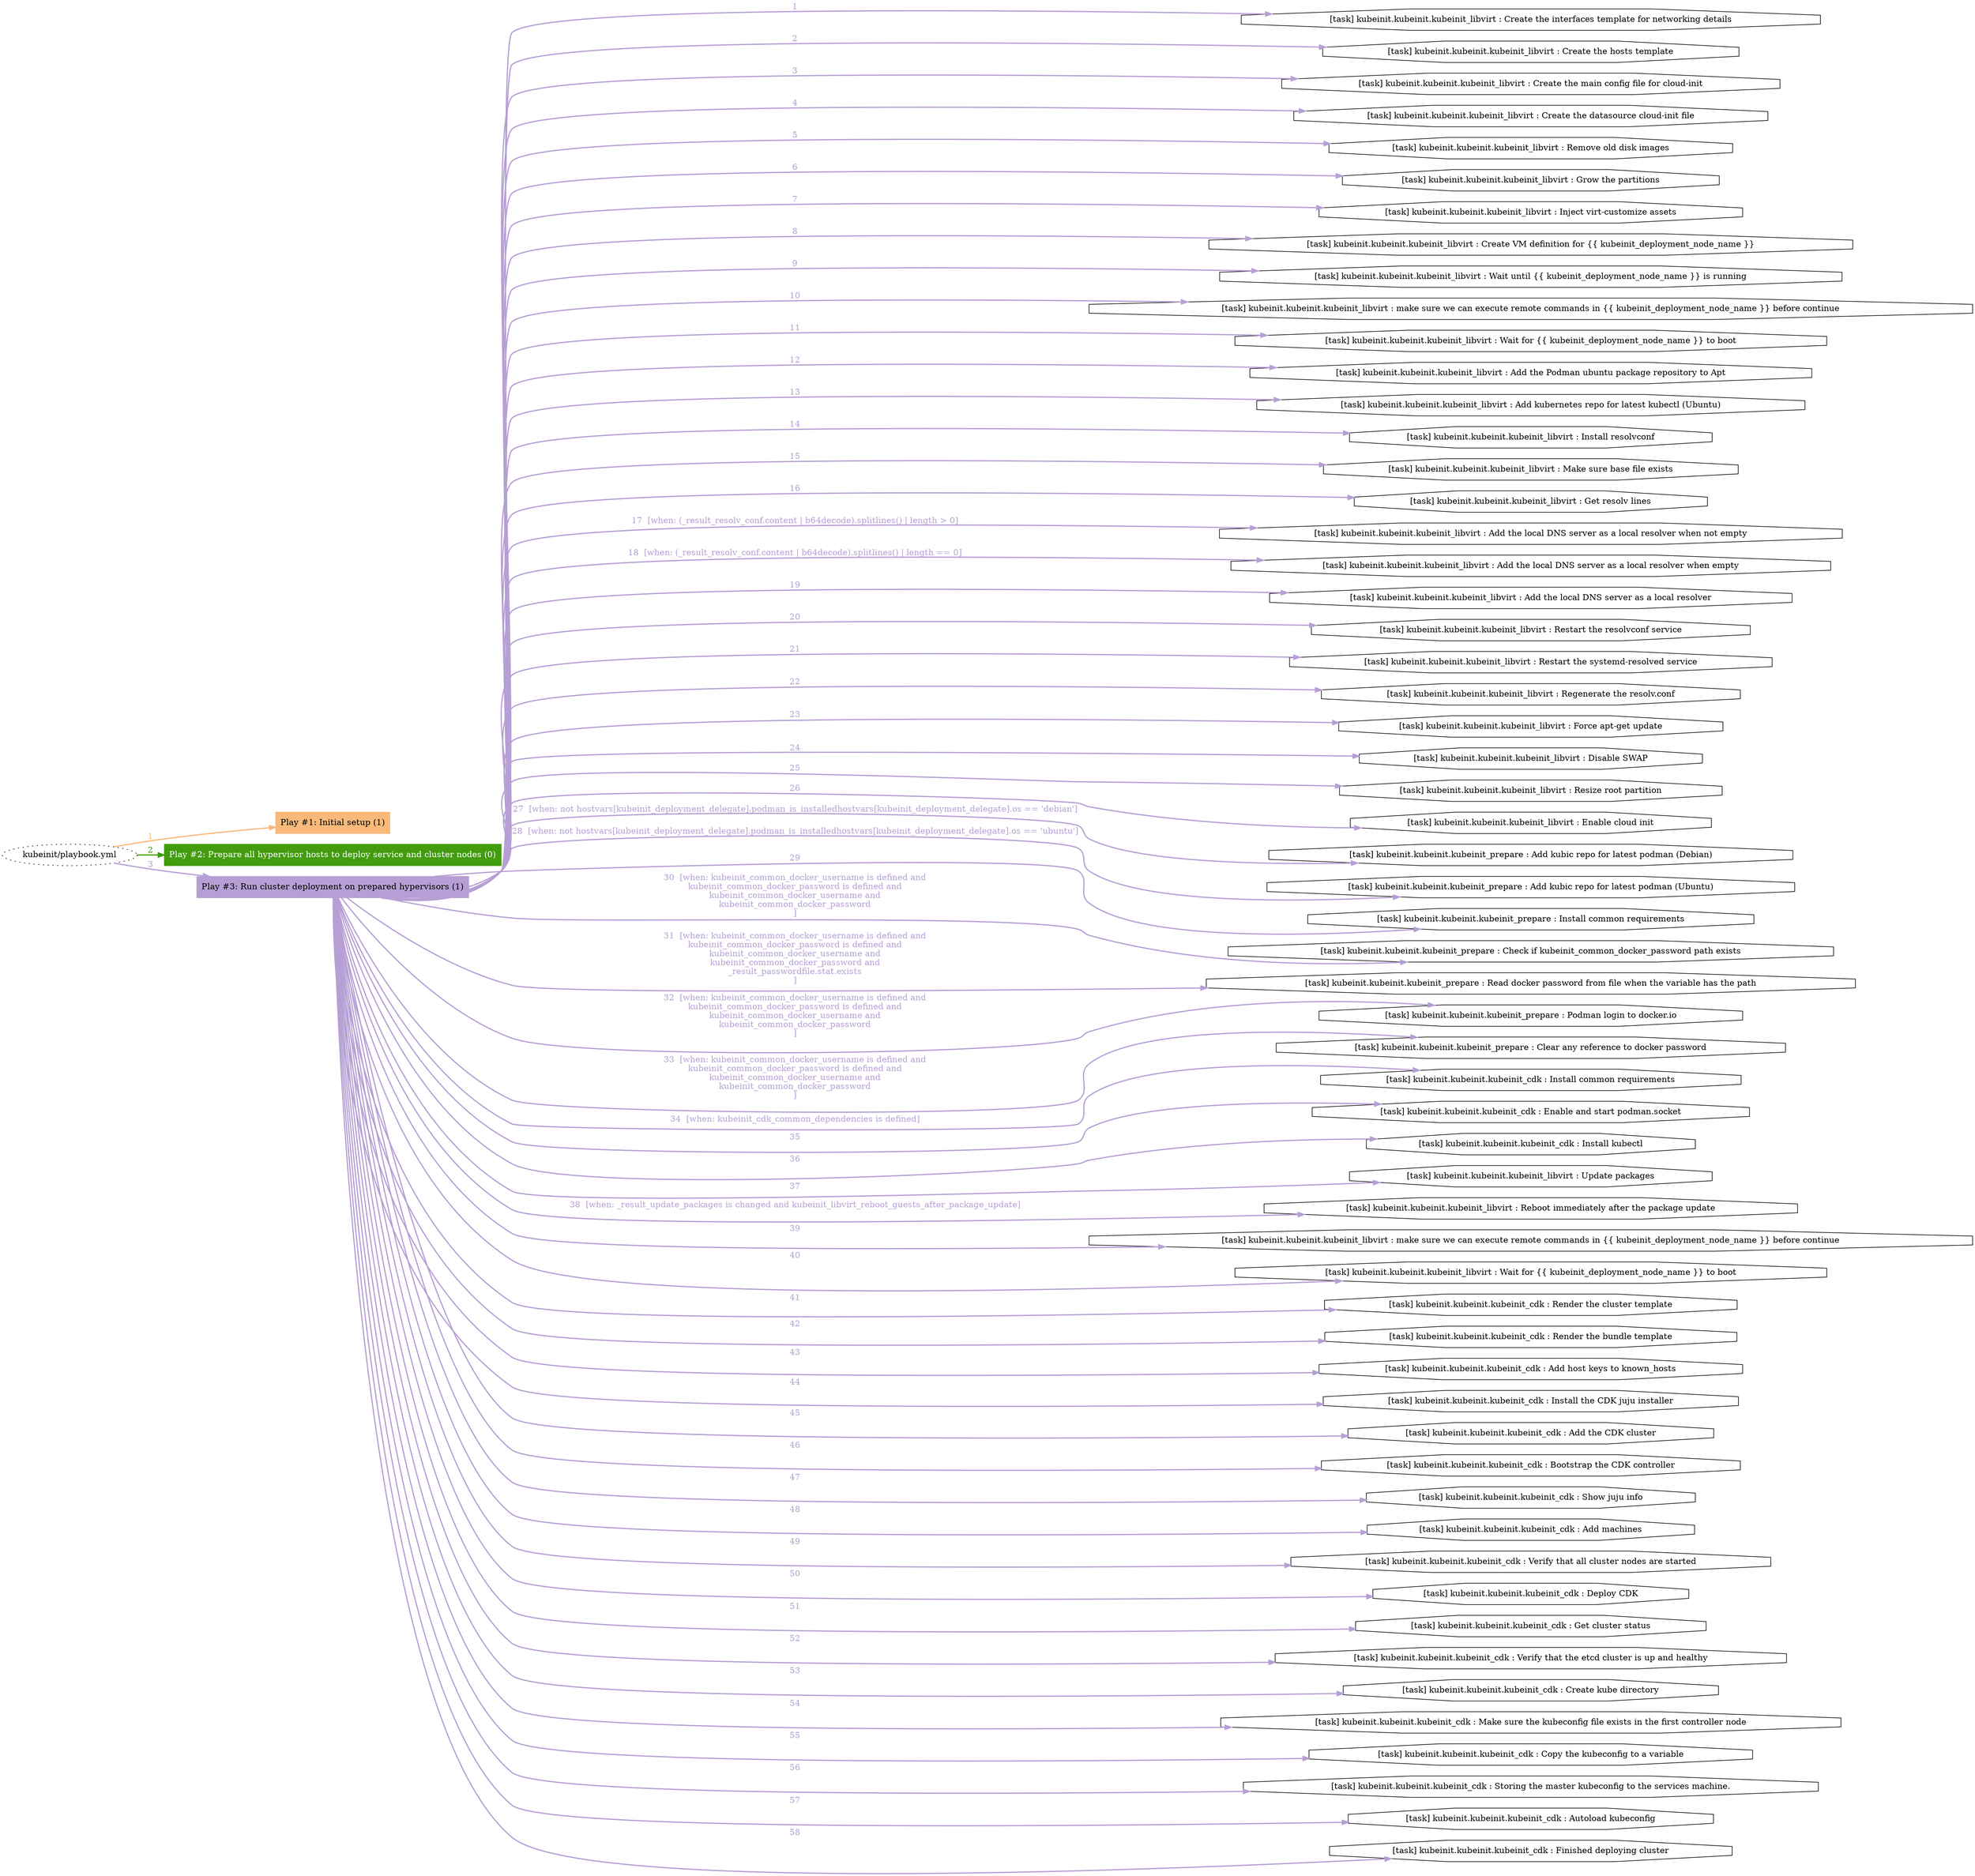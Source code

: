 digraph "kubeinit/playbook.yml "{
	graph [concentrate=true ordering=in rankdir=LR ratio=fill]
	edge [esep=5 sep=10]
	"kubeinit/playbook.yml" [id=root_node style=dotted]
	subgraph "Play #1: Initial setup (1) "{
		"Play #1: Initial setup (1)" [color="#f9b97a" fontcolor="#000000" id="play_7099038f-e3cb-4ed6-b65b-06c858e1b4c8" shape=box style=filled tooltip=localhost]
		"kubeinit/playbook.yml" -> "Play #1: Initial setup (1)" [label=1 color="#f9b97a" fontcolor="#f9b97a" id="edge_dd553c47-32a8-4d61-a279-9de6e48e809a" style=bold]
	}
	subgraph "Play #2: Prepare all hypervisor hosts to deploy service and cluster nodes (0) "{
		"Play #2: Prepare all hypervisor hosts to deploy service and cluster nodes (0)" [color="#429c0e" fontcolor="#ffffff" id="play_b60f634b-2718-4ec8-b562-134e17b9dd5f" shape=box style=filled tooltip=""]
		"kubeinit/playbook.yml" -> "Play #2: Prepare all hypervisor hosts to deploy service and cluster nodes (0)" [label=2 color="#429c0e" fontcolor="#429c0e" id="edge_7d49c2cb-254f-45cc-a707-e5f518ac19ca" style=bold]
	}
	subgraph "Play #3: Run cluster deployment on prepared hypervisors (1) "{
		"Play #3: Run cluster deployment on prepared hypervisors (1)" [color="#b69fd4" fontcolor="#000000" id="play_3f349edd-c49e-41f3-99ce-4b90f6707cfd" shape=box style=filled tooltip=localhost]
		"kubeinit/playbook.yml" -> "Play #3: Run cluster deployment on prepared hypervisors (1)" [label=3 color="#b69fd4" fontcolor="#b69fd4" id="edge_c6f66e46-4634-49fa-9c6a-bd8e7b1d3bfc" style=bold]
		"task_80329baf-7b2d-4b1d-aa0a-19e641762773" [label="[task] kubeinit.kubeinit.kubeinit_libvirt : Create the interfaces template for networking details" id="task_80329baf-7b2d-4b1d-aa0a-19e641762773" shape=octagon tooltip="[task] kubeinit.kubeinit.kubeinit_libvirt : Create the interfaces template for networking details"]
		"Play #3: Run cluster deployment on prepared hypervisors (1)" -> "task_80329baf-7b2d-4b1d-aa0a-19e641762773" [label=1 color="#b69fd4" fontcolor="#b69fd4" id="edge_6a40c7b5-0042-4aee-9ddb-a06c20238420" style=bold]
		"task_c6095f5b-6545-46eb-b0a7-6b13ae86b852" [label="[task] kubeinit.kubeinit.kubeinit_libvirt : Create the hosts template" id="task_c6095f5b-6545-46eb-b0a7-6b13ae86b852" shape=octagon tooltip="[task] kubeinit.kubeinit.kubeinit_libvirt : Create the hosts template"]
		"Play #3: Run cluster deployment on prepared hypervisors (1)" -> "task_c6095f5b-6545-46eb-b0a7-6b13ae86b852" [label=2 color="#b69fd4" fontcolor="#b69fd4" id="edge_698fb186-909c-46d0-be60-d10e881b4384" style=bold]
		"task_3590d9f9-43e7-44e3-9454-8e0dcf039ee3" [label="[task] kubeinit.kubeinit.kubeinit_libvirt : Create the main config file for cloud-init" id="task_3590d9f9-43e7-44e3-9454-8e0dcf039ee3" shape=octagon tooltip="[task] kubeinit.kubeinit.kubeinit_libvirt : Create the main config file for cloud-init"]
		"Play #3: Run cluster deployment on prepared hypervisors (1)" -> "task_3590d9f9-43e7-44e3-9454-8e0dcf039ee3" [label=3 color="#b69fd4" fontcolor="#b69fd4" id="edge_68d4a91d-fc86-41d1-bcbf-80ae0037d073" style=bold]
		"task_794e2794-a42b-4b74-b44c-2c219eeb16f3" [label="[task] kubeinit.kubeinit.kubeinit_libvirt : Create the datasource cloud-init file" id="task_794e2794-a42b-4b74-b44c-2c219eeb16f3" shape=octagon tooltip="[task] kubeinit.kubeinit.kubeinit_libvirt : Create the datasource cloud-init file"]
		"Play #3: Run cluster deployment on prepared hypervisors (1)" -> "task_794e2794-a42b-4b74-b44c-2c219eeb16f3" [label=4 color="#b69fd4" fontcolor="#b69fd4" id="edge_4cf2a737-900a-4196-ab08-eb8cdc254d43" style=bold]
		"task_e590a851-ebe5-4a7f-9983-7940e0299f2a" [label="[task] kubeinit.kubeinit.kubeinit_libvirt : Remove old disk images" id="task_e590a851-ebe5-4a7f-9983-7940e0299f2a" shape=octagon tooltip="[task] kubeinit.kubeinit.kubeinit_libvirt : Remove old disk images"]
		"Play #3: Run cluster deployment on prepared hypervisors (1)" -> "task_e590a851-ebe5-4a7f-9983-7940e0299f2a" [label=5 color="#b69fd4" fontcolor="#b69fd4" id="edge_1ae2cf40-57ee-4988-9c6b-dfdf57dfbe1a" style=bold]
		"task_e138b552-aa10-4581-8cff-eb70965d9b67" [label="[task] kubeinit.kubeinit.kubeinit_libvirt : Grow the partitions" id="task_e138b552-aa10-4581-8cff-eb70965d9b67" shape=octagon tooltip="[task] kubeinit.kubeinit.kubeinit_libvirt : Grow the partitions"]
		"Play #3: Run cluster deployment on prepared hypervisors (1)" -> "task_e138b552-aa10-4581-8cff-eb70965d9b67" [label=6 color="#b69fd4" fontcolor="#b69fd4" id="edge_cc02fe33-a42c-45ea-b61e-86b8bb9eee58" style=bold]
		"task_c3703d60-5760-4384-8f23-b7742b142360" [label="[task] kubeinit.kubeinit.kubeinit_libvirt : Inject virt-customize assets" id="task_c3703d60-5760-4384-8f23-b7742b142360" shape=octagon tooltip="[task] kubeinit.kubeinit.kubeinit_libvirt : Inject virt-customize assets"]
		"Play #3: Run cluster deployment on prepared hypervisors (1)" -> "task_c3703d60-5760-4384-8f23-b7742b142360" [label=7 color="#b69fd4" fontcolor="#b69fd4" id="edge_a4ba41ba-653d-4e01-9456-d4d27e4e5cc6" style=bold]
		"task_9348d1fc-b2e7-44db-bc3b-8d11ba93bef3" [label="[task] kubeinit.kubeinit.kubeinit_libvirt : Create VM definition for {{ kubeinit_deployment_node_name }}" id="task_9348d1fc-b2e7-44db-bc3b-8d11ba93bef3" shape=octagon tooltip="[task] kubeinit.kubeinit.kubeinit_libvirt : Create VM definition for {{ kubeinit_deployment_node_name }}"]
		"Play #3: Run cluster deployment on prepared hypervisors (1)" -> "task_9348d1fc-b2e7-44db-bc3b-8d11ba93bef3" [label=8 color="#b69fd4" fontcolor="#b69fd4" id="edge_e1e0b90c-d466-4fb2-9d38-07784bf70f3f" style=bold]
		"task_b3279fe9-5a31-481e-b6a1-a6d326b3b5b7" [label="[task] kubeinit.kubeinit.kubeinit_libvirt : Wait until {{ kubeinit_deployment_node_name }} is running" id="task_b3279fe9-5a31-481e-b6a1-a6d326b3b5b7" shape=octagon tooltip="[task] kubeinit.kubeinit.kubeinit_libvirt : Wait until {{ kubeinit_deployment_node_name }} is running"]
		"Play #3: Run cluster deployment on prepared hypervisors (1)" -> "task_b3279fe9-5a31-481e-b6a1-a6d326b3b5b7" [label=9 color="#b69fd4" fontcolor="#b69fd4" id="edge_7d40521b-0829-43c1-903f-abbe3e19f379" style=bold]
		"task_ddb12881-4132-4a20-982e-c7c5fe89844f" [label="[task] kubeinit.kubeinit.kubeinit_libvirt : make sure we can execute remote commands in {{ kubeinit_deployment_node_name }} before continue" id="task_ddb12881-4132-4a20-982e-c7c5fe89844f" shape=octagon tooltip="[task] kubeinit.kubeinit.kubeinit_libvirt : make sure we can execute remote commands in {{ kubeinit_deployment_node_name }} before continue"]
		"Play #3: Run cluster deployment on prepared hypervisors (1)" -> "task_ddb12881-4132-4a20-982e-c7c5fe89844f" [label=10 color="#b69fd4" fontcolor="#b69fd4" id="edge_e28fc183-f0d1-40b3-8de3-7a9f738f292e" style=bold]
		"task_9398495e-49f1-47ab-96a8-1258f62e8bb2" [label="[task] kubeinit.kubeinit.kubeinit_libvirt : Wait for {{ kubeinit_deployment_node_name }} to boot" id="task_9398495e-49f1-47ab-96a8-1258f62e8bb2" shape=octagon tooltip="[task] kubeinit.kubeinit.kubeinit_libvirt : Wait for {{ kubeinit_deployment_node_name }} to boot"]
		"Play #3: Run cluster deployment on prepared hypervisors (1)" -> "task_9398495e-49f1-47ab-96a8-1258f62e8bb2" [label=11 color="#b69fd4" fontcolor="#b69fd4" id="edge_8d7988c3-ea7f-476a-b6d5-a69a688fdd20" style=bold]
		"task_21485384-069b-4a72-837f-db36f6554cde" [label="[task] kubeinit.kubeinit.kubeinit_libvirt : Add the Podman ubuntu package repository to Apt" id="task_21485384-069b-4a72-837f-db36f6554cde" shape=octagon tooltip="[task] kubeinit.kubeinit.kubeinit_libvirt : Add the Podman ubuntu package repository to Apt"]
		"Play #3: Run cluster deployment on prepared hypervisors (1)" -> "task_21485384-069b-4a72-837f-db36f6554cde" [label=12 color="#b69fd4" fontcolor="#b69fd4" id="edge_b3bcb721-a18d-4e12-a65e-06963b295381" style=bold]
		"task_5d29633e-866a-4fc0-a6f4-d8a5f1eca911" [label="[task] kubeinit.kubeinit.kubeinit_libvirt : Add kubernetes repo for latest kubectl (Ubuntu)" id="task_5d29633e-866a-4fc0-a6f4-d8a5f1eca911" shape=octagon tooltip="[task] kubeinit.kubeinit.kubeinit_libvirt : Add kubernetes repo for latest kubectl (Ubuntu)"]
		"Play #3: Run cluster deployment on prepared hypervisors (1)" -> "task_5d29633e-866a-4fc0-a6f4-d8a5f1eca911" [label=13 color="#b69fd4" fontcolor="#b69fd4" id="edge_961caa05-d670-4576-95c5-a318c0df87f2" style=bold]
		"task_3319f1ca-c302-4e39-90ed-e21f810c8a3a" [label="[task] kubeinit.kubeinit.kubeinit_libvirt : Install resolvconf" id="task_3319f1ca-c302-4e39-90ed-e21f810c8a3a" shape=octagon tooltip="[task] kubeinit.kubeinit.kubeinit_libvirt : Install resolvconf"]
		"Play #3: Run cluster deployment on prepared hypervisors (1)" -> "task_3319f1ca-c302-4e39-90ed-e21f810c8a3a" [label=14 color="#b69fd4" fontcolor="#b69fd4" id="edge_ded17913-5289-492f-8c7c-2dcb213ef4b1" style=bold]
		"task_1e602ff5-832d-4af0-a602-514054bfafb7" [label="[task] kubeinit.kubeinit.kubeinit_libvirt : Make sure base file exists" id="task_1e602ff5-832d-4af0-a602-514054bfafb7" shape=octagon tooltip="[task] kubeinit.kubeinit.kubeinit_libvirt : Make sure base file exists"]
		"Play #3: Run cluster deployment on prepared hypervisors (1)" -> "task_1e602ff5-832d-4af0-a602-514054bfafb7" [label=15 color="#b69fd4" fontcolor="#b69fd4" id="edge_7a4ba71e-0063-46f2-bc75-09e7230a0ed9" style=bold]
		"task_fca469c9-c0c7-418a-947a-31eb0bd273d7" [label="[task] kubeinit.kubeinit.kubeinit_libvirt : Get resolv lines" id="task_fca469c9-c0c7-418a-947a-31eb0bd273d7" shape=octagon tooltip="[task] kubeinit.kubeinit.kubeinit_libvirt : Get resolv lines"]
		"Play #3: Run cluster deployment on prepared hypervisors (1)" -> "task_fca469c9-c0c7-418a-947a-31eb0bd273d7" [label=16 color="#b69fd4" fontcolor="#b69fd4" id="edge_1c70e584-9fe5-40a2-8f01-9cef968eaad0" style=bold]
		"task_0bac8105-d58b-461b-8989-35c94a1cf0a4" [label="[task] kubeinit.kubeinit.kubeinit_libvirt : Add the local DNS server as a local resolver when not empty" id="task_0bac8105-d58b-461b-8989-35c94a1cf0a4" shape=octagon tooltip="[task] kubeinit.kubeinit.kubeinit_libvirt : Add the local DNS server as a local resolver when not empty"]
		"Play #3: Run cluster deployment on prepared hypervisors (1)" -> "task_0bac8105-d58b-461b-8989-35c94a1cf0a4" [label="17  [when: (_result_resolv_conf.content | b64decode).splitlines() | length > 0]" color="#b69fd4" fontcolor="#b69fd4" id="edge_c6324768-6193-403e-99a9-702867a93c07" style=bold]
		"task_cd7fe382-e6d9-457f-bf7b-5402f7d26def" [label="[task] kubeinit.kubeinit.kubeinit_libvirt : Add the local DNS server as a local resolver when empty" id="task_cd7fe382-e6d9-457f-bf7b-5402f7d26def" shape=octagon tooltip="[task] kubeinit.kubeinit.kubeinit_libvirt : Add the local DNS server as a local resolver when empty"]
		"Play #3: Run cluster deployment on prepared hypervisors (1)" -> "task_cd7fe382-e6d9-457f-bf7b-5402f7d26def" [label="18  [when: (_result_resolv_conf.content | b64decode).splitlines() | length == 0]" color="#b69fd4" fontcolor="#b69fd4" id="edge_022b8c71-450e-4b81-b0ca-5755f26a37fd" style=bold]
		"task_42f8f668-1344-4496-8869-6231aa715f16" [label="[task] kubeinit.kubeinit.kubeinit_libvirt : Add the local DNS server as a local resolver" id="task_42f8f668-1344-4496-8869-6231aa715f16" shape=octagon tooltip="[task] kubeinit.kubeinit.kubeinit_libvirt : Add the local DNS server as a local resolver"]
		"Play #3: Run cluster deployment on prepared hypervisors (1)" -> "task_42f8f668-1344-4496-8869-6231aa715f16" [label=19 color="#b69fd4" fontcolor="#b69fd4" id="edge_9918ba77-6aa8-47d0-b2b6-5d8eba299d9b" style=bold]
		"task_678e7a60-b64e-43a5-8cfe-99804f3680ad" [label="[task] kubeinit.kubeinit.kubeinit_libvirt : Restart the resolvconf service" id="task_678e7a60-b64e-43a5-8cfe-99804f3680ad" shape=octagon tooltip="[task] kubeinit.kubeinit.kubeinit_libvirt : Restart the resolvconf service"]
		"Play #3: Run cluster deployment on prepared hypervisors (1)" -> "task_678e7a60-b64e-43a5-8cfe-99804f3680ad" [label=20 color="#b69fd4" fontcolor="#b69fd4" id="edge_2de4f02d-c96f-4238-bce8-c3539995630d" style=bold]
		"task_a50e8303-a938-4d7c-bce1-98d9c606bd5b" [label="[task] kubeinit.kubeinit.kubeinit_libvirt : Restart the systemd-resolved service" id="task_a50e8303-a938-4d7c-bce1-98d9c606bd5b" shape=octagon tooltip="[task] kubeinit.kubeinit.kubeinit_libvirt : Restart the systemd-resolved service"]
		"Play #3: Run cluster deployment on prepared hypervisors (1)" -> "task_a50e8303-a938-4d7c-bce1-98d9c606bd5b" [label=21 color="#b69fd4" fontcolor="#b69fd4" id="edge_b0f5bb94-8cb4-4e6c-86cf-d896a996b355" style=bold]
		"task_09174f17-406e-4f9a-babd-2562faaff013" [label="[task] kubeinit.kubeinit.kubeinit_libvirt : Regenerate the resolv.conf" id="task_09174f17-406e-4f9a-babd-2562faaff013" shape=octagon tooltip="[task] kubeinit.kubeinit.kubeinit_libvirt : Regenerate the resolv.conf"]
		"Play #3: Run cluster deployment on prepared hypervisors (1)" -> "task_09174f17-406e-4f9a-babd-2562faaff013" [label=22 color="#b69fd4" fontcolor="#b69fd4" id="edge_74ecd370-d46b-4ed6-807b-7107ea3a4daa" style=bold]
		"task_9abb7675-2e81-42e4-8bd6-b1f226d9f244" [label="[task] kubeinit.kubeinit.kubeinit_libvirt : Force apt-get update" id="task_9abb7675-2e81-42e4-8bd6-b1f226d9f244" shape=octagon tooltip="[task] kubeinit.kubeinit.kubeinit_libvirt : Force apt-get update"]
		"Play #3: Run cluster deployment on prepared hypervisors (1)" -> "task_9abb7675-2e81-42e4-8bd6-b1f226d9f244" [label=23 color="#b69fd4" fontcolor="#b69fd4" id="edge_94a4f185-1623-4b8f-ab9c-787ea1c6593a" style=bold]
		"task_6927f71d-0f0b-4e8d-b605-c82f7626c804" [label="[task] kubeinit.kubeinit.kubeinit_libvirt : Disable SWAP" id="task_6927f71d-0f0b-4e8d-b605-c82f7626c804" shape=octagon tooltip="[task] kubeinit.kubeinit.kubeinit_libvirt : Disable SWAP"]
		"Play #3: Run cluster deployment on prepared hypervisors (1)" -> "task_6927f71d-0f0b-4e8d-b605-c82f7626c804" [label=24 color="#b69fd4" fontcolor="#b69fd4" id="edge_0498361e-db0a-4a3d-a63b-cee7cd8f0a5e" style=bold]
		"task_7e1618e9-3221-4ae1-beec-af910199d809" [label="[task] kubeinit.kubeinit.kubeinit_libvirt : Resize root partition" id="task_7e1618e9-3221-4ae1-beec-af910199d809" shape=octagon tooltip="[task] kubeinit.kubeinit.kubeinit_libvirt : Resize root partition"]
		"Play #3: Run cluster deployment on prepared hypervisors (1)" -> "task_7e1618e9-3221-4ae1-beec-af910199d809" [label=25 color="#b69fd4" fontcolor="#b69fd4" id="edge_b2f25ac0-a016-4eef-8516-fbc345e73222" style=bold]
		"task_4919e7ff-cb72-4150-9980-c6cc73efa891" [label="[task] kubeinit.kubeinit.kubeinit_libvirt : Enable cloud init" id="task_4919e7ff-cb72-4150-9980-c6cc73efa891" shape=octagon tooltip="[task] kubeinit.kubeinit.kubeinit_libvirt : Enable cloud init"]
		"Play #3: Run cluster deployment on prepared hypervisors (1)" -> "task_4919e7ff-cb72-4150-9980-c6cc73efa891" [label=26 color="#b69fd4" fontcolor="#b69fd4" id="edge_f799e7d0-e700-4e54-967d-42f52e8bf0de" style=bold]
		"task_85c94d7f-f6b3-47e5-ab53-d907685d73f7" [label="[task] kubeinit.kubeinit.kubeinit_prepare : Add kubic repo for latest podman (Debian)" id="task_85c94d7f-f6b3-47e5-ab53-d907685d73f7" shape=octagon tooltip="[task] kubeinit.kubeinit.kubeinit_prepare : Add kubic repo for latest podman (Debian)"]
		"Play #3: Run cluster deployment on prepared hypervisors (1)" -> "task_85c94d7f-f6b3-47e5-ab53-d907685d73f7" [label="27  [when: not hostvars[kubeinit_deployment_delegate].podman_is_installedhostvars[kubeinit_deployment_delegate].os == 'debian']" color="#b69fd4" fontcolor="#b69fd4" id="edge_a45ef9db-2c8b-4fed-a446-86c0c304f393" style=bold]
		"task_9302d342-67ba-448c-9b44-dc905e10a584" [label="[task] kubeinit.kubeinit.kubeinit_prepare : Add kubic repo for latest podman (Ubuntu)" id="task_9302d342-67ba-448c-9b44-dc905e10a584" shape=octagon tooltip="[task] kubeinit.kubeinit.kubeinit_prepare : Add kubic repo for latest podman (Ubuntu)"]
		"Play #3: Run cluster deployment on prepared hypervisors (1)" -> "task_9302d342-67ba-448c-9b44-dc905e10a584" [label="28  [when: not hostvars[kubeinit_deployment_delegate].podman_is_installedhostvars[kubeinit_deployment_delegate].os == 'ubuntu']" color="#b69fd4" fontcolor="#b69fd4" id="edge_bfee3f29-69f7-4c46-b92b-ff336d9e7af1" style=bold]
		"task_9b0bf0a0-a9de-49e5-8b3d-fac5df82345a" [label="[task] kubeinit.kubeinit.kubeinit_prepare : Install common requirements" id="task_9b0bf0a0-a9de-49e5-8b3d-fac5df82345a" shape=octagon tooltip="[task] kubeinit.kubeinit.kubeinit_prepare : Install common requirements"]
		"Play #3: Run cluster deployment on prepared hypervisors (1)" -> "task_9b0bf0a0-a9de-49e5-8b3d-fac5df82345a" [label=29 color="#b69fd4" fontcolor="#b69fd4" id="edge_310c3a23-59f3-41ec-915b-9a2d1632015f" style=bold]
		"task_94a05a4e-6940-4d95-8ca1-892192c5733f" [label="[task] kubeinit.kubeinit.kubeinit_prepare : Check if kubeinit_common_docker_password path exists" id="task_94a05a4e-6940-4d95-8ca1-892192c5733f" shape=octagon tooltip="[task] kubeinit.kubeinit.kubeinit_prepare : Check if kubeinit_common_docker_password path exists"]
		"Play #3: Run cluster deployment on prepared hypervisors (1)" -> "task_94a05a4e-6940-4d95-8ca1-892192c5733f" [label="30  [when: kubeinit_common_docker_username is defined and
kubeinit_common_docker_password is defined and
kubeinit_common_docker_username and
kubeinit_common_docker_password
]" color="#b69fd4" fontcolor="#b69fd4" id="edge_e96688c2-4c11-4026-afbd-9b56f9c56091" style=bold]
		"task_1d66143e-62b8-4950-b1bb-ba714f54f73b" [label="[task] kubeinit.kubeinit.kubeinit_prepare : Read docker password from file when the variable has the path" id="task_1d66143e-62b8-4950-b1bb-ba714f54f73b" shape=octagon tooltip="[task] kubeinit.kubeinit.kubeinit_prepare : Read docker password from file when the variable has the path"]
		"Play #3: Run cluster deployment on prepared hypervisors (1)" -> "task_1d66143e-62b8-4950-b1bb-ba714f54f73b" [label="31  [when: kubeinit_common_docker_username is defined and
kubeinit_common_docker_password is defined and
kubeinit_common_docker_username and
kubeinit_common_docker_password and
_result_passwordfile.stat.exists
]" color="#b69fd4" fontcolor="#b69fd4" id="edge_27734f77-bca7-4a08-842c-ef7b1ccf27e0" style=bold]
		"task_5496e6ab-9651-4acd-a72d-326d061663c6" [label="[task] kubeinit.kubeinit.kubeinit_prepare : Podman login to docker.io" id="task_5496e6ab-9651-4acd-a72d-326d061663c6" shape=octagon tooltip="[task] kubeinit.kubeinit.kubeinit_prepare : Podman login to docker.io"]
		"Play #3: Run cluster deployment on prepared hypervisors (1)" -> "task_5496e6ab-9651-4acd-a72d-326d061663c6" [label="32  [when: kubeinit_common_docker_username is defined and
kubeinit_common_docker_password is defined and
kubeinit_common_docker_username and
kubeinit_common_docker_password
]" color="#b69fd4" fontcolor="#b69fd4" id="edge_72a61eca-5d46-4111-8a0d-24298a1fd56a" style=bold]
		"task_cdd0f997-1761-4259-bb88-55b854a4e338" [label="[task] kubeinit.kubeinit.kubeinit_prepare : Clear any reference to docker password" id="task_cdd0f997-1761-4259-bb88-55b854a4e338" shape=octagon tooltip="[task] kubeinit.kubeinit.kubeinit_prepare : Clear any reference to docker password"]
		"Play #3: Run cluster deployment on prepared hypervisors (1)" -> "task_cdd0f997-1761-4259-bb88-55b854a4e338" [label="33  [when: kubeinit_common_docker_username is defined and
kubeinit_common_docker_password is defined and
kubeinit_common_docker_username and
kubeinit_common_docker_password
]" color="#b69fd4" fontcolor="#b69fd4" id="edge_0db2cb57-64c7-4b6f-9a99-5434df70bd11" style=bold]
		"task_d689be80-cb80-4ba6-b5dc-810c2de6e4ce" [label="[task] kubeinit.kubeinit.kubeinit_cdk : Install common requirements" id="task_d689be80-cb80-4ba6-b5dc-810c2de6e4ce" shape=octagon tooltip="[task] kubeinit.kubeinit.kubeinit_cdk : Install common requirements"]
		"Play #3: Run cluster deployment on prepared hypervisors (1)" -> "task_d689be80-cb80-4ba6-b5dc-810c2de6e4ce" [label="34  [when: kubeinit_cdk_common_dependencies is defined]" color="#b69fd4" fontcolor="#b69fd4" id="edge_3ce94055-0046-4390-a779-566c1a42a966" style=bold]
		"task_40789929-68ec-43f2-aa68-7171117866a4" [label="[task] kubeinit.kubeinit.kubeinit_cdk : Enable and start podman.socket" id="task_40789929-68ec-43f2-aa68-7171117866a4" shape=octagon tooltip="[task] kubeinit.kubeinit.kubeinit_cdk : Enable and start podman.socket"]
		"Play #3: Run cluster deployment on prepared hypervisors (1)" -> "task_40789929-68ec-43f2-aa68-7171117866a4" [label=35 color="#b69fd4" fontcolor="#b69fd4" id="edge_ad95d7f3-fa66-420b-8933-031f293a1107" style=bold]
		"task_33570cec-8620-4147-938c-b4e995e77e01" [label="[task] kubeinit.kubeinit.kubeinit_cdk : Install kubectl" id="task_33570cec-8620-4147-938c-b4e995e77e01" shape=octagon tooltip="[task] kubeinit.kubeinit.kubeinit_cdk : Install kubectl"]
		"Play #3: Run cluster deployment on prepared hypervisors (1)" -> "task_33570cec-8620-4147-938c-b4e995e77e01" [label=36 color="#b69fd4" fontcolor="#b69fd4" id="edge_72de485e-c4a5-4356-9bd1-d2eb833a7970" style=bold]
		"task_6758ce1f-abab-462f-b586-e988a13718ac" [label="[task] kubeinit.kubeinit.kubeinit_libvirt : Update packages" id="task_6758ce1f-abab-462f-b586-e988a13718ac" shape=octagon tooltip="[task] kubeinit.kubeinit.kubeinit_libvirt : Update packages"]
		"Play #3: Run cluster deployment on prepared hypervisors (1)" -> "task_6758ce1f-abab-462f-b586-e988a13718ac" [label=37 color="#b69fd4" fontcolor="#b69fd4" id="edge_8d67973c-2479-4f18-9981-bdd953926a2b" style=bold]
		"task_f1ebd763-bb55-4232-a961-d72a3d76fc6c" [label="[task] kubeinit.kubeinit.kubeinit_libvirt : Reboot immediately after the package update" id="task_f1ebd763-bb55-4232-a961-d72a3d76fc6c" shape=octagon tooltip="[task] kubeinit.kubeinit.kubeinit_libvirt : Reboot immediately after the package update"]
		"Play #3: Run cluster deployment on prepared hypervisors (1)" -> "task_f1ebd763-bb55-4232-a961-d72a3d76fc6c" [label="38  [when: _result_update_packages is changed and kubeinit_libvirt_reboot_guests_after_package_update]" color="#b69fd4" fontcolor="#b69fd4" id="edge_14009dcc-87de-4f79-965e-edaad0da3339" style=bold]
		"task_d5e78ff3-991f-4a2e-a2a2-39290f45f28e" [label="[task] kubeinit.kubeinit.kubeinit_libvirt : make sure we can execute remote commands in {{ kubeinit_deployment_node_name }} before continue" id="task_d5e78ff3-991f-4a2e-a2a2-39290f45f28e" shape=octagon tooltip="[task] kubeinit.kubeinit.kubeinit_libvirt : make sure we can execute remote commands in {{ kubeinit_deployment_node_name }} before continue"]
		"Play #3: Run cluster deployment on prepared hypervisors (1)" -> "task_d5e78ff3-991f-4a2e-a2a2-39290f45f28e" [label=39 color="#b69fd4" fontcolor="#b69fd4" id="edge_cdc27011-7cfe-42f0-9395-dde818ecece8" style=bold]
		"task_87494f8b-37c6-4cf3-88f8-319ffaf133e8" [label="[task] kubeinit.kubeinit.kubeinit_libvirt : Wait for {{ kubeinit_deployment_node_name }} to boot" id="task_87494f8b-37c6-4cf3-88f8-319ffaf133e8" shape=octagon tooltip="[task] kubeinit.kubeinit.kubeinit_libvirt : Wait for {{ kubeinit_deployment_node_name }} to boot"]
		"Play #3: Run cluster deployment on prepared hypervisors (1)" -> "task_87494f8b-37c6-4cf3-88f8-319ffaf133e8" [label=40 color="#b69fd4" fontcolor="#b69fd4" id="edge_d9561bb6-e586-402f-8a68-4c22f9a00afd" style=bold]
		"task_101e5339-e6c2-4309-97af-983246904cb1" [label="[task] kubeinit.kubeinit.kubeinit_cdk : Render the cluster template" id="task_101e5339-e6c2-4309-97af-983246904cb1" shape=octagon tooltip="[task] kubeinit.kubeinit.kubeinit_cdk : Render the cluster template"]
		"Play #3: Run cluster deployment on prepared hypervisors (1)" -> "task_101e5339-e6c2-4309-97af-983246904cb1" [label=41 color="#b69fd4" fontcolor="#b69fd4" id="edge_e0d089d5-489c-470b-bf0a-cfa60e6a3c6c" style=bold]
		"task_4773fad3-5812-4a58-b25a-db0d8726de69" [label="[task] kubeinit.kubeinit.kubeinit_cdk : Render the bundle template" id="task_4773fad3-5812-4a58-b25a-db0d8726de69" shape=octagon tooltip="[task] kubeinit.kubeinit.kubeinit_cdk : Render the bundle template"]
		"Play #3: Run cluster deployment on prepared hypervisors (1)" -> "task_4773fad3-5812-4a58-b25a-db0d8726de69" [label=42 color="#b69fd4" fontcolor="#b69fd4" id="edge_0214006d-17af-4344-996b-01960115f4a5" style=bold]
		"task_6c096f93-9138-4371-b0ab-aad6ca256667" [label="[task] kubeinit.kubeinit.kubeinit_cdk : Add host keys to known_hosts" id="task_6c096f93-9138-4371-b0ab-aad6ca256667" shape=octagon tooltip="[task] kubeinit.kubeinit.kubeinit_cdk : Add host keys to known_hosts"]
		"Play #3: Run cluster deployment on prepared hypervisors (1)" -> "task_6c096f93-9138-4371-b0ab-aad6ca256667" [label=43 color="#b69fd4" fontcolor="#b69fd4" id="edge_f8b82d14-60b6-4368-af1d-d35df78eb96d" style=bold]
		"task_ec0ffd46-8779-4475-a126-71cc122aaa78" [label="[task] kubeinit.kubeinit.kubeinit_cdk : Install the CDK juju installer" id="task_ec0ffd46-8779-4475-a126-71cc122aaa78" shape=octagon tooltip="[task] kubeinit.kubeinit.kubeinit_cdk : Install the CDK juju installer"]
		"Play #3: Run cluster deployment on prepared hypervisors (1)" -> "task_ec0ffd46-8779-4475-a126-71cc122aaa78" [label=44 color="#b69fd4" fontcolor="#b69fd4" id="edge_a8dbbfdd-8ca5-4502-8cda-cb94b8f49030" style=bold]
		"task_3dfd3685-ec11-4b50-aaf5-c50c862c0c20" [label="[task] kubeinit.kubeinit.kubeinit_cdk : Add the CDK cluster" id="task_3dfd3685-ec11-4b50-aaf5-c50c862c0c20" shape=octagon tooltip="[task] kubeinit.kubeinit.kubeinit_cdk : Add the CDK cluster"]
		"Play #3: Run cluster deployment on prepared hypervisors (1)" -> "task_3dfd3685-ec11-4b50-aaf5-c50c862c0c20" [label=45 color="#b69fd4" fontcolor="#b69fd4" id="edge_9649005d-3ae0-43e5-93a2-d6b9447df18f" style=bold]
		"task_dfe665cb-7b8f-4cc5-b5ae-05561ab5248d" [label="[task] kubeinit.kubeinit.kubeinit_cdk : Bootstrap the CDK controller" id="task_dfe665cb-7b8f-4cc5-b5ae-05561ab5248d" shape=octagon tooltip="[task] kubeinit.kubeinit.kubeinit_cdk : Bootstrap the CDK controller"]
		"Play #3: Run cluster deployment on prepared hypervisors (1)" -> "task_dfe665cb-7b8f-4cc5-b5ae-05561ab5248d" [label=46 color="#b69fd4" fontcolor="#b69fd4" id="edge_b8f73ad3-5f4d-4d51-b209-f95014bf8861" style=bold]
		"task_6f068683-effc-4aba-8cec-12c0772b6bc5" [label="[task] kubeinit.kubeinit.kubeinit_cdk : Show juju info" id="task_6f068683-effc-4aba-8cec-12c0772b6bc5" shape=octagon tooltip="[task] kubeinit.kubeinit.kubeinit_cdk : Show juju info"]
		"Play #3: Run cluster deployment on prepared hypervisors (1)" -> "task_6f068683-effc-4aba-8cec-12c0772b6bc5" [label=47 color="#b69fd4" fontcolor="#b69fd4" id="edge_41421a1c-bef2-47ab-89ad-111a8da909b8" style=bold]
		"task_1a0c0849-0716-46bf-9f40-aeaf3b465660" [label="[task] kubeinit.kubeinit.kubeinit_cdk : Add machines" id="task_1a0c0849-0716-46bf-9f40-aeaf3b465660" shape=octagon tooltip="[task] kubeinit.kubeinit.kubeinit_cdk : Add machines"]
		"Play #3: Run cluster deployment on prepared hypervisors (1)" -> "task_1a0c0849-0716-46bf-9f40-aeaf3b465660" [label=48 color="#b69fd4" fontcolor="#b69fd4" id="edge_f69fee28-1eb0-4119-9c2f-57a3883f0a72" style=bold]
		"task_7ad95c3f-bfbc-4972-b449-3fe55f29bb1e" [label="[task] kubeinit.kubeinit.kubeinit_cdk : Verify that all cluster nodes are started" id="task_7ad95c3f-bfbc-4972-b449-3fe55f29bb1e" shape=octagon tooltip="[task] kubeinit.kubeinit.kubeinit_cdk : Verify that all cluster nodes are started"]
		"Play #3: Run cluster deployment on prepared hypervisors (1)" -> "task_7ad95c3f-bfbc-4972-b449-3fe55f29bb1e" [label=49 color="#b69fd4" fontcolor="#b69fd4" id="edge_9d2c7907-7630-4303-89b0-ce0dad082338" style=bold]
		"task_bd3b8223-f204-4dd4-8042-6b00b05000e2" [label="[task] kubeinit.kubeinit.kubeinit_cdk : Deploy CDK" id="task_bd3b8223-f204-4dd4-8042-6b00b05000e2" shape=octagon tooltip="[task] kubeinit.kubeinit.kubeinit_cdk : Deploy CDK"]
		"Play #3: Run cluster deployment on prepared hypervisors (1)" -> "task_bd3b8223-f204-4dd4-8042-6b00b05000e2" [label=50 color="#b69fd4" fontcolor="#b69fd4" id="edge_c5fdddae-9fb3-409e-b529-b23e4ad69d9d" style=bold]
		"task_1c65a000-0159-4da4-b6dd-8d9ee3d7c47e" [label="[task] kubeinit.kubeinit.kubeinit_cdk : Get cluster status" id="task_1c65a000-0159-4da4-b6dd-8d9ee3d7c47e" shape=octagon tooltip="[task] kubeinit.kubeinit.kubeinit_cdk : Get cluster status"]
		"Play #3: Run cluster deployment on prepared hypervisors (1)" -> "task_1c65a000-0159-4da4-b6dd-8d9ee3d7c47e" [label=51 color="#b69fd4" fontcolor="#b69fd4" id="edge_bd8673ee-34bf-4b88-94a7-a4baca381fee" style=bold]
		"task_3fbe1c9c-9c02-46c8-93d5-934077fc3378" [label="[task] kubeinit.kubeinit.kubeinit_cdk : Verify that the etcd cluster is up and healthy" id="task_3fbe1c9c-9c02-46c8-93d5-934077fc3378" shape=octagon tooltip="[task] kubeinit.kubeinit.kubeinit_cdk : Verify that the etcd cluster is up and healthy"]
		"Play #3: Run cluster deployment on prepared hypervisors (1)" -> "task_3fbe1c9c-9c02-46c8-93d5-934077fc3378" [label=52 color="#b69fd4" fontcolor="#b69fd4" id="edge_672cc8be-032f-427c-8850-018c5e404c9e" style=bold]
		"task_fe2c6553-5249-4da0-8bf7-bebd6383a462" [label="[task] kubeinit.kubeinit.kubeinit_cdk : Create kube directory" id="task_fe2c6553-5249-4da0-8bf7-bebd6383a462" shape=octagon tooltip="[task] kubeinit.kubeinit.kubeinit_cdk : Create kube directory"]
		"Play #3: Run cluster deployment on prepared hypervisors (1)" -> "task_fe2c6553-5249-4da0-8bf7-bebd6383a462" [label=53 color="#b69fd4" fontcolor="#b69fd4" id="edge_c0b20286-9682-43dc-8d43-d72a5d826ecc" style=bold]
		"task_fb4ba849-489f-4b7a-921f-45fca22abe4d" [label="[task] kubeinit.kubeinit.kubeinit_cdk : Make sure the kubeconfig file exists in the first controller node" id="task_fb4ba849-489f-4b7a-921f-45fca22abe4d" shape=octagon tooltip="[task] kubeinit.kubeinit.kubeinit_cdk : Make sure the kubeconfig file exists in the first controller node"]
		"Play #3: Run cluster deployment on prepared hypervisors (1)" -> "task_fb4ba849-489f-4b7a-921f-45fca22abe4d" [label=54 color="#b69fd4" fontcolor="#b69fd4" id="edge_fa380d3a-2712-41df-b030-7bc96c120201" style=bold]
		"task_6141db54-ca93-4ae9-ab33-3fe02f119aae" [label="[task] kubeinit.kubeinit.kubeinit_cdk : Copy the kubeconfig to a variable" id="task_6141db54-ca93-4ae9-ab33-3fe02f119aae" shape=octagon tooltip="[task] kubeinit.kubeinit.kubeinit_cdk : Copy the kubeconfig to a variable"]
		"Play #3: Run cluster deployment on prepared hypervisors (1)" -> "task_6141db54-ca93-4ae9-ab33-3fe02f119aae" [label=55 color="#b69fd4" fontcolor="#b69fd4" id="edge_ecd5926f-f048-4c4a-8129-eef76fd6af7a" style=bold]
		"task_809d069e-1ea9-406b-81b6-f984cf5f9070" [label="[task] kubeinit.kubeinit.kubeinit_cdk : Storing the master kubeconfig to the services machine." id="task_809d069e-1ea9-406b-81b6-f984cf5f9070" shape=octagon tooltip="[task] kubeinit.kubeinit.kubeinit_cdk : Storing the master kubeconfig to the services machine."]
		"Play #3: Run cluster deployment on prepared hypervisors (1)" -> "task_809d069e-1ea9-406b-81b6-f984cf5f9070" [label=56 color="#b69fd4" fontcolor="#b69fd4" id="edge_c8dcb87e-799a-42dc-9d80-c2bb2d7b023e" style=bold]
		"task_50ef070c-a42f-4861-a728-27550fd038e0" [label="[task] kubeinit.kubeinit.kubeinit_cdk : Autoload kubeconfig" id="task_50ef070c-a42f-4861-a728-27550fd038e0" shape=octagon tooltip="[task] kubeinit.kubeinit.kubeinit_cdk : Autoload kubeconfig"]
		"Play #3: Run cluster deployment on prepared hypervisors (1)" -> "task_50ef070c-a42f-4861-a728-27550fd038e0" [label=57 color="#b69fd4" fontcolor="#b69fd4" id="edge_308b3a52-87c5-40d7-97e9-e7b71fdb7a67" style=bold]
		"task_1122e2a0-708e-4d3e-a970-8ac57821db80" [label="[task] kubeinit.kubeinit.kubeinit_cdk : Finished deploying cluster" id="task_1122e2a0-708e-4d3e-a970-8ac57821db80" shape=octagon tooltip="[task] kubeinit.kubeinit.kubeinit_cdk : Finished deploying cluster"]
		"Play #3: Run cluster deployment on prepared hypervisors (1)" -> "task_1122e2a0-708e-4d3e-a970-8ac57821db80" [label=58 color="#b69fd4" fontcolor="#b69fd4" id="edge_71ad8aa0-3ea4-456d-9569-3bf550105105" style=bold]
	}
}

